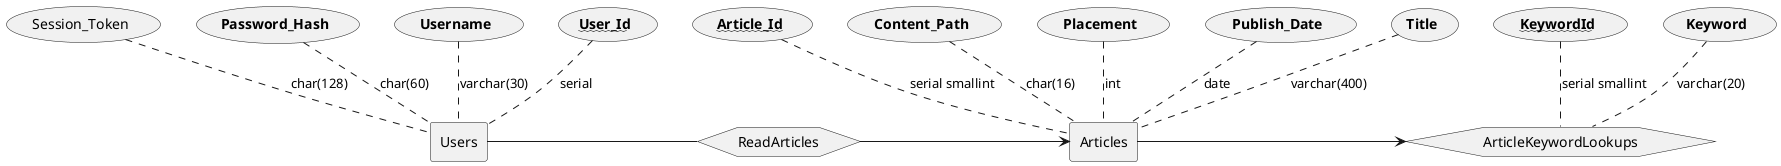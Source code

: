 @startuml

rectangle Users
Users-[dashed]u-(~~**User_Id**~~): "serial"
Users-[dashed]u-(**Username**): varchar(30)
Users-[dashed]u-(**Password_Hash**): char(60)
Users-[dashed]u-(Session_Token): char(128)

hexagon ReadArticles

rectangle Articles
Articles-[dashed]u-(~~**Article_Id**~~): "serial smallint"
Articles-[dashed]u-(**Title**): "varchar(400)"
Articles-[dashed]u-(**Publish_Date**): date
Articles-[dashed]u-(**Placement**): int
Articles-[dashed]u-(**Content_Path**): "char(16)"

hexagon ArticleKeywordLookups
ArticleKeywordLookups-[dashed]u-(~~**KeywordId**~~): "serial smallint"
ArticleKeywordLookups-[dashed]u-(**Keyword**): "varchar(20)"


Users-r-ReadArticles
ReadArticles-r->Articles

Articles->ArticleKeywordLookups

@enduml
